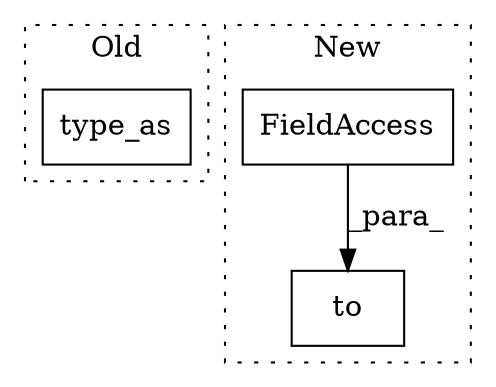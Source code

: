 digraph G {
subgraph cluster0 {
1 [label="type_as" a="32" s="1219,1233" l="8,1" shape="box"];
label = "Old";
style="dotted";
}
subgraph cluster1 {
2 [label="to" a="32" s="1237,1253" l="3,1" shape="box"];
3 [label="FieldAccess" a="22" s="1240" l="13" shape="box"];
label = "New";
style="dotted";
}
3 -> 2 [label="_para_"];
}